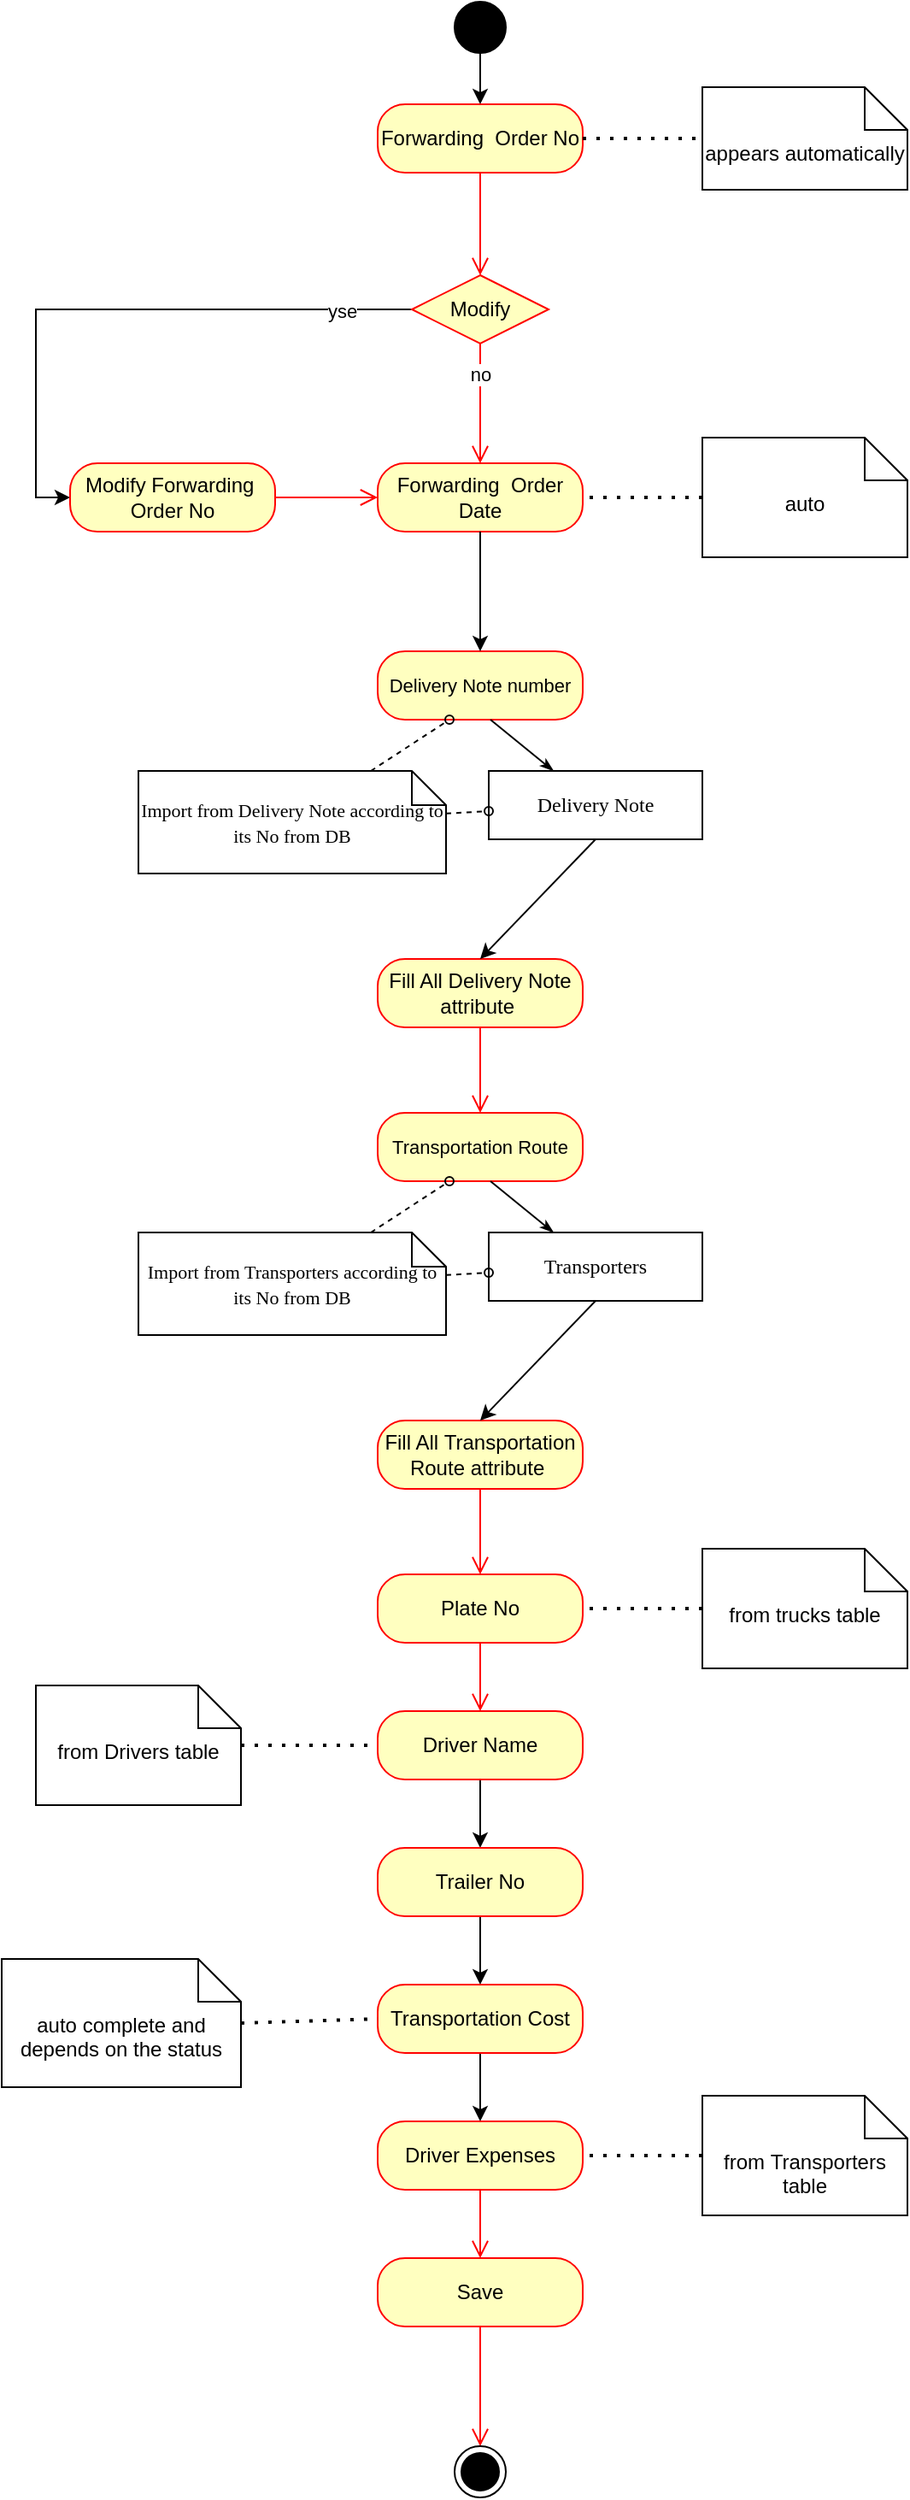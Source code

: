<mxfile version="21.6.6" type="github">
  <diagram name="Page-1" id="gfGlwEMGmDlHoKh-awRl">
    <mxGraphModel dx="1259" dy="666" grid="1" gridSize="10" guides="1" tooltips="1" connect="1" arrows="1" fold="1" page="1" pageScale="1" pageWidth="850" pageHeight="1100" math="0" shadow="0">
      <root>
        <mxCell id="0" />
        <mxCell id="1" parent="0" />
        <mxCell id="BUs_5w1TpyVjr6DcVBMl-1" value="" style="edgeStyle=orthogonalEdgeStyle;rounded=0;orthogonalLoop=1;jettySize=auto;html=1;" parent="1" source="BUs_5w1TpyVjr6DcVBMl-2" target="BUs_5w1TpyVjr6DcVBMl-3" edge="1">
          <mxGeometry relative="1" as="geometry" />
        </mxCell>
        <mxCell id="BUs_5w1TpyVjr6DcVBMl-2" value="" style="ellipse;fillColor=strokeColor;html=1;" parent="1" vertex="1">
          <mxGeometry x="405" y="20" width="30" height="30" as="geometry" />
        </mxCell>
        <mxCell id="BUs_5w1TpyVjr6DcVBMl-3" value="Forwarding&amp;nbsp; Order No" style="rounded=1;whiteSpace=wrap;html=1;arcSize=40;fontColor=#000000;fillColor=#ffffc0;strokeColor=#ff0000;" parent="1" vertex="1">
          <mxGeometry x="360" y="80" width="120" height="40" as="geometry" />
        </mxCell>
        <mxCell id="BUs_5w1TpyVjr6DcVBMl-4" value="" style="edgeStyle=orthogonalEdgeStyle;html=1;verticalAlign=bottom;endArrow=open;endSize=8;strokeColor=#ff0000;rounded=0;entryX=0.5;entryY=0;entryDx=0;entryDy=0;" parent="1" source="BUs_5w1TpyVjr6DcVBMl-3" target="BUs_5w1TpyVjr6DcVBMl-10" edge="1">
          <mxGeometry relative="1" as="geometry">
            <mxPoint x="425" y="180" as="targetPoint" />
          </mxGeometry>
        </mxCell>
        <mxCell id="BUs_5w1TpyVjr6DcVBMl-5" value="Forwarding&amp;nbsp; Order Date" style="rounded=1;whiteSpace=wrap;html=1;arcSize=40;fontColor=#000000;fillColor=#ffffc0;strokeColor=#ff0000;" parent="1" vertex="1">
          <mxGeometry x="360" y="290" width="120" height="40" as="geometry" />
        </mxCell>
        <mxCell id="BUs_5w1TpyVjr6DcVBMl-6" value="appears automatically" style="shape=note2;boundedLbl=1;whiteSpace=wrap;html=1;size=25;verticalAlign=top;align=center;" parent="1" vertex="1">
          <mxGeometry x="550" y="70" width="120" height="60" as="geometry" />
        </mxCell>
        <mxCell id="BUs_5w1TpyVjr6DcVBMl-7" value="" style="endArrow=none;dashed=1;html=1;dashPattern=1 3;strokeWidth=2;rounded=0;entryX=0;entryY=0.5;entryDx=0;entryDy=0;entryPerimeter=0;exitX=1;exitY=0.5;exitDx=0;exitDy=0;" parent="1" source="BUs_5w1TpyVjr6DcVBMl-3" target="BUs_5w1TpyVjr6DcVBMl-6" edge="1">
          <mxGeometry width="50" height="50" relative="1" as="geometry">
            <mxPoint x="500" y="250" as="sourcePoint" />
            <mxPoint x="550" y="200" as="targetPoint" />
          </mxGeometry>
        </mxCell>
        <mxCell id="BUs_5w1TpyVjr6DcVBMl-8" value="" style="edgeStyle=orthogonalEdgeStyle;rounded=0;orthogonalLoop=1;jettySize=auto;html=1;entryX=0;entryY=0.5;entryDx=0;entryDy=0;" parent="1" source="BUs_5w1TpyVjr6DcVBMl-10" target="BUs_5w1TpyVjr6DcVBMl-13" edge="1">
          <mxGeometry relative="1" as="geometry">
            <mxPoint x="260" y="250" as="targetPoint" />
          </mxGeometry>
        </mxCell>
        <mxCell id="BUs_5w1TpyVjr6DcVBMl-9" value="yse" style="edgeLabel;html=1;align=center;verticalAlign=middle;resizable=0;points=[];" parent="BUs_5w1TpyVjr6DcVBMl-8" vertex="1" connectable="0">
          <mxGeometry x="-0.763" y="1" relative="1" as="geometry">
            <mxPoint as="offset" />
          </mxGeometry>
        </mxCell>
        <mxCell id="BUs_5w1TpyVjr6DcVBMl-10" value="Modify" style="rhombus;whiteSpace=wrap;html=1;fontColor=#000000;fillColor=#ffffc0;strokeColor=#ff0000;" parent="1" vertex="1">
          <mxGeometry x="380" y="180" width="80" height="40" as="geometry" />
        </mxCell>
        <mxCell id="BUs_5w1TpyVjr6DcVBMl-11" value="" style="edgeStyle=orthogonalEdgeStyle;html=1;align=left;verticalAlign=bottom;endArrow=open;endSize=8;strokeColor=#ff0000;rounded=0;entryX=0.5;entryY=0;entryDx=0;entryDy=0;exitX=0.5;exitY=1;exitDx=0;exitDy=0;" parent="1" source="BUs_5w1TpyVjr6DcVBMl-10" target="BUs_5w1TpyVjr6DcVBMl-5" edge="1">
          <mxGeometry x="-1" relative="1" as="geometry">
            <mxPoint x="100" y="220" as="targetPoint" />
            <mxPoint x="380" y="230" as="sourcePoint" />
          </mxGeometry>
        </mxCell>
        <mxCell id="BUs_5w1TpyVjr6DcVBMl-12" value="no" style="edgeLabel;html=1;align=center;verticalAlign=middle;resizable=0;points=[];" parent="BUs_5w1TpyVjr6DcVBMl-11" vertex="1" connectable="0">
          <mxGeometry x="-0.498" relative="1" as="geometry">
            <mxPoint as="offset" />
          </mxGeometry>
        </mxCell>
        <mxCell id="BUs_5w1TpyVjr6DcVBMl-13" value="Modify Forwarding&amp;nbsp; Order No" style="rounded=1;whiteSpace=wrap;html=1;arcSize=40;fontColor=#000000;fillColor=#ffffc0;strokeColor=#ff0000;" parent="1" vertex="1">
          <mxGeometry x="180" y="290" width="120" height="40" as="geometry" />
        </mxCell>
        <mxCell id="BUs_5w1TpyVjr6DcVBMl-14" value="" style="edgeStyle=orthogonalEdgeStyle;html=1;verticalAlign=bottom;endArrow=open;endSize=8;strokeColor=#ff0000;rounded=0;entryX=0;entryY=0.5;entryDx=0;entryDy=0;" parent="1" source="BUs_5w1TpyVjr6DcVBMl-13" target="BUs_5w1TpyVjr6DcVBMl-5" edge="1">
          <mxGeometry relative="1" as="geometry">
            <mxPoint x="160" y="370" as="targetPoint" />
          </mxGeometry>
        </mxCell>
        <mxCell id="BUs_5w1TpyVjr6DcVBMl-15" value="auto" style="shape=note2;boundedLbl=1;whiteSpace=wrap;html=1;size=25;verticalAlign=top;align=center;" parent="1" vertex="1">
          <mxGeometry x="550" y="275" width="120" height="70" as="geometry" />
        </mxCell>
        <mxCell id="BUs_5w1TpyVjr6DcVBMl-16" value="" style="endArrow=none;dashed=1;html=1;dashPattern=1 3;strokeWidth=2;rounded=0;entryX=1;entryY=0.5;entryDx=0;entryDy=0;exitX=0;exitY=0.5;exitDx=0;exitDy=0;exitPerimeter=0;" parent="1" source="BUs_5w1TpyVjr6DcVBMl-15" target="BUs_5w1TpyVjr6DcVBMl-5" edge="1">
          <mxGeometry width="50" height="50" relative="1" as="geometry">
            <mxPoint x="400" y="340" as="sourcePoint" />
            <mxPoint x="450" y="290" as="targetPoint" />
          </mxGeometry>
        </mxCell>
        <mxCell id="BUs_5w1TpyVjr6DcVBMl-19" value="&lt;font style=&quot;font-size: 11px;&quot;&gt;Delivery Note number&lt;/font&gt;" style="rounded=1;whiteSpace=wrap;html=1;arcSize=40;fontColor=#000000;fillColor=#ffffc0;strokeColor=#ff0000;" parent="1" vertex="1">
          <mxGeometry x="360" y="400" width="120" height="40" as="geometry" />
        </mxCell>
        <mxCell id="BUs_5w1TpyVjr6DcVBMl-20" style="edgeStyle=none;rounded=0;html=1;labelBackgroundColor=none;startArrow=none;startFill=0;startSize=5;endArrow=classicThin;endFill=1;endSize=5;jettySize=auto;orthogonalLoop=1;strokeWidth=1;fontFamily=Verdana;fontSize=12" parent="1" target="BUs_5w1TpyVjr6DcVBMl-21" edge="1">
          <mxGeometry relative="1" as="geometry">
            <mxPoint x="426" y="440" as="sourcePoint" />
          </mxGeometry>
        </mxCell>
        <mxCell id="BUs_5w1TpyVjr6DcVBMl-21" value="Delivery Note" style="rounded=0;whiteSpace=wrap;html=1;shadow=0;comic=0;labelBackgroundColor=none;strokeWidth=1;fontFamily=Verdana;fontSize=12;align=center;arcSize=50;" parent="1" vertex="1">
          <mxGeometry x="425" y="470" width="125" height="40" as="geometry" />
        </mxCell>
        <mxCell id="BUs_5w1TpyVjr6DcVBMl-22" style="edgeStyle=none;rounded=0;html=1;dashed=1;labelBackgroundColor=none;startArrow=none;startFill=0;startSize=5;endArrow=oval;endFill=0;endSize=5;jettySize=auto;orthogonalLoop=1;strokeWidth=1;fontFamily=Verdana;fontSize=12" parent="1" source="BUs_5w1TpyVjr6DcVBMl-24" edge="1">
          <mxGeometry relative="1" as="geometry">
            <mxPoint x="402" y="440" as="targetPoint" />
          </mxGeometry>
        </mxCell>
        <mxCell id="BUs_5w1TpyVjr6DcVBMl-23" style="edgeStyle=none;rounded=0;html=1;dashed=1;labelBackgroundColor=none;startArrow=none;startFill=0;startSize=5;endArrow=oval;endFill=0;endSize=5;jettySize=auto;orthogonalLoop=1;strokeWidth=1;fontFamily=Verdana;fontSize=12" parent="1" source="BUs_5w1TpyVjr6DcVBMl-24" target="BUs_5w1TpyVjr6DcVBMl-21" edge="1">
          <mxGeometry relative="1" as="geometry" />
        </mxCell>
        <mxCell id="BUs_5w1TpyVjr6DcVBMl-24" value="&lt;font style=&quot;font-size: 11px;&quot;&gt;Import from Delivery Note according to its No from DB&lt;/font&gt;" style="shape=note;whiteSpace=wrap;html=1;rounded=0;shadow=0;comic=0;labelBackgroundColor=none;strokeWidth=1;fontFamily=Verdana;fontSize=12;align=center;size=20;" parent="1" vertex="1">
          <mxGeometry x="220" y="470" width="180" height="60" as="geometry" />
        </mxCell>
        <mxCell id="BUs_5w1TpyVjr6DcVBMl-25" value="" style="endArrow=classic;html=1;rounded=0;exitX=0.5;exitY=1;exitDx=0;exitDy=0;entryX=0.5;entryY=0;entryDx=0;entryDy=0;" parent="1" source="BUs_5w1TpyVjr6DcVBMl-5" target="BUs_5w1TpyVjr6DcVBMl-19" edge="1">
          <mxGeometry width="50" height="50" relative="1" as="geometry">
            <mxPoint x="400" y="420" as="sourcePoint" />
            <mxPoint x="450" y="370" as="targetPoint" />
          </mxGeometry>
        </mxCell>
        <mxCell id="BUs_5w1TpyVjr6DcVBMl-26" value="Fill All&amp;nbsp;Delivery Note attribute&amp;nbsp;" style="rounded=1;whiteSpace=wrap;html=1;arcSize=40;fontColor=#000000;fillColor=#ffffc0;strokeColor=#ff0000;" parent="1" vertex="1">
          <mxGeometry x="360" y="580" width="120" height="40" as="geometry" />
        </mxCell>
        <mxCell id="BUs_5w1TpyVjr6DcVBMl-27" value="" style="edgeStyle=orthogonalEdgeStyle;html=1;verticalAlign=bottom;endArrow=open;endSize=8;strokeColor=#ff0000;rounded=0;entryX=0.5;entryY=0;entryDx=0;entryDy=0;" parent="1" source="BUs_5w1TpyVjr6DcVBMl-26" target="BUs_5w1TpyVjr6DcVBMl-29" edge="1">
          <mxGeometry relative="1" as="geometry">
            <mxPoint x="420" y="680" as="targetPoint" />
          </mxGeometry>
        </mxCell>
        <mxCell id="BUs_5w1TpyVjr6DcVBMl-28" value="" style="endArrow=classic;html=1;rounded=0;exitX=0.5;exitY=1;exitDx=0;exitDy=0;entryX=0.5;entryY=0;entryDx=0;entryDy=0;" parent="1" source="BUs_5w1TpyVjr6DcVBMl-21" target="BUs_5w1TpyVjr6DcVBMl-26" edge="1">
          <mxGeometry width="50" height="50" relative="1" as="geometry">
            <mxPoint x="400" y="600" as="sourcePoint" />
            <mxPoint x="450" y="550" as="targetPoint" />
          </mxGeometry>
        </mxCell>
        <mxCell id="BUs_5w1TpyVjr6DcVBMl-29" value="&lt;font style=&quot;font-size: 11px;&quot;&gt;Transportation Route&lt;/font&gt;" style="rounded=1;whiteSpace=wrap;html=1;arcSize=40;fontColor=#000000;fillColor=#ffffc0;strokeColor=#ff0000;" parent="1" vertex="1">
          <mxGeometry x="360" y="670" width="120" height="40" as="geometry" />
        </mxCell>
        <mxCell id="BUs_5w1TpyVjr6DcVBMl-30" style="edgeStyle=none;rounded=0;html=1;labelBackgroundColor=none;startArrow=none;startFill=0;startSize=5;endArrow=classicThin;endFill=1;endSize=5;jettySize=auto;orthogonalLoop=1;strokeWidth=1;fontFamily=Verdana;fontSize=12" parent="1" target="BUs_5w1TpyVjr6DcVBMl-31" edge="1">
          <mxGeometry relative="1" as="geometry">
            <mxPoint x="426" y="710" as="sourcePoint" />
          </mxGeometry>
        </mxCell>
        <mxCell id="BUs_5w1TpyVjr6DcVBMl-31" value="Transporters" style="rounded=0;whiteSpace=wrap;html=1;shadow=0;comic=0;labelBackgroundColor=none;strokeWidth=1;fontFamily=Verdana;fontSize=12;align=center;arcSize=50;" parent="1" vertex="1">
          <mxGeometry x="425" y="740" width="125" height="40" as="geometry" />
        </mxCell>
        <mxCell id="BUs_5w1TpyVjr6DcVBMl-32" style="edgeStyle=none;rounded=0;html=1;dashed=1;labelBackgroundColor=none;startArrow=none;startFill=0;startSize=5;endArrow=oval;endFill=0;endSize=5;jettySize=auto;orthogonalLoop=1;strokeWidth=1;fontFamily=Verdana;fontSize=12" parent="1" source="BUs_5w1TpyVjr6DcVBMl-34" edge="1">
          <mxGeometry relative="1" as="geometry">
            <mxPoint x="402" y="710" as="targetPoint" />
          </mxGeometry>
        </mxCell>
        <mxCell id="BUs_5w1TpyVjr6DcVBMl-33" style="edgeStyle=none;rounded=0;html=1;dashed=1;labelBackgroundColor=none;startArrow=none;startFill=0;startSize=5;endArrow=oval;endFill=0;endSize=5;jettySize=auto;orthogonalLoop=1;strokeWidth=1;fontFamily=Verdana;fontSize=12" parent="1" source="BUs_5w1TpyVjr6DcVBMl-34" target="BUs_5w1TpyVjr6DcVBMl-31" edge="1">
          <mxGeometry relative="1" as="geometry" />
        </mxCell>
        <mxCell id="BUs_5w1TpyVjr6DcVBMl-34" value="&lt;font style=&quot;font-size: 11px;&quot;&gt;Import from Transporters according to its No from DB&lt;/font&gt;" style="shape=note;whiteSpace=wrap;html=1;rounded=0;shadow=0;comic=0;labelBackgroundColor=none;strokeWidth=1;fontFamily=Verdana;fontSize=12;align=center;size=20;" parent="1" vertex="1">
          <mxGeometry x="220" y="740" width="180" height="60" as="geometry" />
        </mxCell>
        <mxCell id="BUs_5w1TpyVjr6DcVBMl-36" value="Fill All&amp;nbsp;Transportation Route attribute&amp;nbsp;" style="rounded=1;whiteSpace=wrap;html=1;arcSize=40;fontColor=#000000;fillColor=#ffffc0;strokeColor=#ff0000;" parent="1" vertex="1">
          <mxGeometry x="360" y="850" width="120" height="40" as="geometry" />
        </mxCell>
        <mxCell id="BUs_5w1TpyVjr6DcVBMl-37" value="" style="edgeStyle=orthogonalEdgeStyle;html=1;verticalAlign=bottom;endArrow=open;endSize=8;strokeColor=#ff0000;rounded=0;entryX=0.5;entryY=0;entryDx=0;entryDy=0;" parent="1" source="BUs_5w1TpyVjr6DcVBMl-36" target="BUs_5w1TpyVjr6DcVBMl-39" edge="1">
          <mxGeometry relative="1" as="geometry">
            <mxPoint x="420" y="950" as="targetPoint" />
          </mxGeometry>
        </mxCell>
        <mxCell id="BUs_5w1TpyVjr6DcVBMl-38" value="" style="endArrow=classic;html=1;rounded=0;exitX=0.5;exitY=1;exitDx=0;exitDy=0;entryX=0.5;entryY=0;entryDx=0;entryDy=0;" parent="1" source="BUs_5w1TpyVjr6DcVBMl-31" target="BUs_5w1TpyVjr6DcVBMl-36" edge="1">
          <mxGeometry width="50" height="50" relative="1" as="geometry">
            <mxPoint x="400" y="870" as="sourcePoint" />
            <mxPoint x="450" y="820" as="targetPoint" />
          </mxGeometry>
        </mxCell>
        <mxCell id="BUs_5w1TpyVjr6DcVBMl-39" value="Plate No" style="rounded=1;whiteSpace=wrap;html=1;arcSize=40;fontColor=#000000;fillColor=#ffffc0;strokeColor=#ff0000;" parent="1" vertex="1">
          <mxGeometry x="360" y="940" width="120" height="40" as="geometry" />
        </mxCell>
        <mxCell id="BUs_5w1TpyVjr6DcVBMl-40" value="" style="edgeStyle=orthogonalEdgeStyle;html=1;verticalAlign=bottom;endArrow=open;endSize=8;strokeColor=#ff0000;rounded=0;" parent="1" source="BUs_5w1TpyVjr6DcVBMl-39" target="BUs_5w1TpyVjr6DcVBMl-42" edge="1">
          <mxGeometry relative="1" as="geometry">
            <mxPoint x="420" y="1080" as="targetPoint" />
          </mxGeometry>
        </mxCell>
        <mxCell id="BUs_5w1TpyVjr6DcVBMl-44" value="" style="edgeStyle=orthogonalEdgeStyle;rounded=0;orthogonalLoop=1;jettySize=auto;html=1;" parent="1" source="BUs_5w1TpyVjr6DcVBMl-42" target="BUs_5w1TpyVjr6DcVBMl-43" edge="1">
          <mxGeometry relative="1" as="geometry" />
        </mxCell>
        <mxCell id="BUs_5w1TpyVjr6DcVBMl-42" value="Driver Name" style="rounded=1;whiteSpace=wrap;html=1;arcSize=40;fontColor=#000000;fillColor=#ffffc0;strokeColor=#ff0000;" parent="1" vertex="1">
          <mxGeometry x="360" y="1020" width="120" height="40" as="geometry" />
        </mxCell>
        <mxCell id="BUs_5w1TpyVjr6DcVBMl-46" value="" style="edgeStyle=orthogonalEdgeStyle;rounded=0;orthogonalLoop=1;jettySize=auto;html=1;" parent="1" source="BUs_5w1TpyVjr6DcVBMl-43" target="BUs_5w1TpyVjr6DcVBMl-45" edge="1">
          <mxGeometry relative="1" as="geometry" />
        </mxCell>
        <mxCell id="BUs_5w1TpyVjr6DcVBMl-43" value="Trailer No" style="rounded=1;whiteSpace=wrap;html=1;arcSize=40;fontColor=#000000;fillColor=#ffffc0;strokeColor=#ff0000;" parent="1" vertex="1">
          <mxGeometry x="360" y="1100" width="120" height="40" as="geometry" />
        </mxCell>
        <mxCell id="BUs_5w1TpyVjr6DcVBMl-57" value="" style="edgeStyle=orthogonalEdgeStyle;rounded=0;orthogonalLoop=1;jettySize=auto;html=1;" parent="1" source="BUs_5w1TpyVjr6DcVBMl-45" target="BUs_5w1TpyVjr6DcVBMl-55" edge="1">
          <mxGeometry relative="1" as="geometry" />
        </mxCell>
        <mxCell id="BUs_5w1TpyVjr6DcVBMl-45" value="Transportation Cost" style="rounded=1;whiteSpace=wrap;html=1;arcSize=40;fontColor=#000000;fillColor=#ffffc0;strokeColor=#ff0000;" parent="1" vertex="1">
          <mxGeometry x="360" y="1180" width="120" height="40" as="geometry" />
        </mxCell>
        <mxCell id="BUs_5w1TpyVjr6DcVBMl-47" value="from Drivers table" style="shape=note2;boundedLbl=1;whiteSpace=wrap;html=1;size=25;verticalAlign=top;align=center;" parent="1" vertex="1">
          <mxGeometry x="160" y="1005" width="120" height="70" as="geometry" />
        </mxCell>
        <mxCell id="BUs_5w1TpyVjr6DcVBMl-48" value="" style="endArrow=none;dashed=1;html=1;dashPattern=1 3;strokeWidth=2;rounded=0;entryX=0;entryY=0.5;entryDx=0;entryDy=0;exitX=1;exitY=0.5;exitDx=0;exitDy=0;exitPerimeter=0;" parent="1" source="BUs_5w1TpyVjr6DcVBMl-47" target="BUs_5w1TpyVjr6DcVBMl-42" edge="1">
          <mxGeometry width="50" height="50" relative="1" as="geometry">
            <mxPoint x="30" y="1070" as="sourcePoint" />
            <mxPoint x="110" y="1040" as="targetPoint" />
          </mxGeometry>
        </mxCell>
        <mxCell id="BUs_5w1TpyVjr6DcVBMl-49" value="from&amp;nbsp;Transporters table" style="shape=note2;boundedLbl=1;whiteSpace=wrap;html=1;size=25;verticalAlign=top;align=center;" parent="1" vertex="1">
          <mxGeometry x="550" y="1245" width="120" height="70" as="geometry" />
        </mxCell>
        <mxCell id="BUs_5w1TpyVjr6DcVBMl-50" value="" style="endArrow=none;dashed=1;html=1;dashPattern=1 3;strokeWidth=2;rounded=0;entryX=1;entryY=0.5;entryDx=0;entryDy=0;exitX=0;exitY=0.5;exitDx=0;exitDy=0;exitPerimeter=0;" parent="1" source="BUs_5w1TpyVjr6DcVBMl-49" edge="1">
          <mxGeometry width="50" height="50" relative="1" as="geometry">
            <mxPoint x="400" y="1310" as="sourcePoint" />
            <mxPoint x="480" y="1280" as="targetPoint" />
          </mxGeometry>
        </mxCell>
        <mxCell id="BUs_5w1TpyVjr6DcVBMl-51" value="from trucks table" style="shape=note2;boundedLbl=1;whiteSpace=wrap;html=1;size=25;verticalAlign=top;align=center;" parent="1" vertex="1">
          <mxGeometry x="550" y="925" width="120" height="70" as="geometry" />
        </mxCell>
        <mxCell id="BUs_5w1TpyVjr6DcVBMl-52" value="" style="endArrow=none;dashed=1;html=1;dashPattern=1 3;strokeWidth=2;rounded=0;entryX=1;entryY=0.5;entryDx=0;entryDy=0;exitX=0;exitY=0.5;exitDx=0;exitDy=0;exitPerimeter=0;" parent="1" source="BUs_5w1TpyVjr6DcVBMl-51" edge="1">
          <mxGeometry width="50" height="50" relative="1" as="geometry">
            <mxPoint x="400" y="990" as="sourcePoint" />
            <mxPoint x="480" y="960" as="targetPoint" />
          </mxGeometry>
        </mxCell>
        <mxCell id="BUs_5w1TpyVjr6DcVBMl-53" value="auto complete and depends on the status" style="shape=note2;boundedLbl=1;whiteSpace=wrap;html=1;size=25;verticalAlign=top;align=center;" parent="1" vertex="1">
          <mxGeometry x="140" y="1165" width="140" height="75" as="geometry" />
        </mxCell>
        <mxCell id="BUs_5w1TpyVjr6DcVBMl-54" value="" style="endArrow=none;dashed=1;html=1;dashPattern=1 3;strokeWidth=2;rounded=0;entryX=0;entryY=0.5;entryDx=0;entryDy=0;exitX=1;exitY=0.5;exitDx=0;exitDy=0;exitPerimeter=0;" parent="1" source="BUs_5w1TpyVjr6DcVBMl-53" edge="1">
          <mxGeometry width="50" height="50" relative="1" as="geometry">
            <mxPoint x="30" y="1230" as="sourcePoint" />
            <mxPoint x="360" y="1200" as="targetPoint" />
          </mxGeometry>
        </mxCell>
        <mxCell id="BUs_5w1TpyVjr6DcVBMl-55" value="Driver Expenses" style="rounded=1;whiteSpace=wrap;html=1;arcSize=40;fontColor=#000000;fillColor=#ffffc0;strokeColor=#ff0000;" parent="1" vertex="1">
          <mxGeometry x="360" y="1260" width="120" height="40" as="geometry" />
        </mxCell>
        <mxCell id="BUs_5w1TpyVjr6DcVBMl-56" value="" style="edgeStyle=orthogonalEdgeStyle;html=1;verticalAlign=bottom;endArrow=open;endSize=8;strokeColor=#ff0000;rounded=0;entryX=0.5;entryY=0;entryDx=0;entryDy=0;" parent="1" source="BUs_5w1TpyVjr6DcVBMl-55" target="BUs_5w1TpyVjr6DcVBMl-58" edge="1">
          <mxGeometry relative="1" as="geometry">
            <mxPoint x="420" y="1350" as="targetPoint" />
          </mxGeometry>
        </mxCell>
        <mxCell id="BUs_5w1TpyVjr6DcVBMl-58" value="Save" style="rounded=1;whiteSpace=wrap;html=1;arcSize=40;fontColor=#000000;fillColor=#ffffc0;strokeColor=#ff0000;" parent="1" vertex="1">
          <mxGeometry x="360" y="1340" width="120" height="40" as="geometry" />
        </mxCell>
        <mxCell id="BUs_5w1TpyVjr6DcVBMl-59" value="" style="edgeStyle=orthogonalEdgeStyle;html=1;verticalAlign=bottom;endArrow=open;endSize=8;strokeColor=#ff0000;rounded=0;entryX=0.5;entryY=0;entryDx=0;entryDy=0;" parent="1" source="BUs_5w1TpyVjr6DcVBMl-58" target="BUs_5w1TpyVjr6DcVBMl-60" edge="1">
          <mxGeometry relative="1" as="geometry">
            <mxPoint x="420" y="1460" as="targetPoint" />
          </mxGeometry>
        </mxCell>
        <mxCell id="BUs_5w1TpyVjr6DcVBMl-60" value="" style="ellipse;html=1;shape=endState;fillColor=strokeColor;" parent="1" vertex="1">
          <mxGeometry x="405" y="1450" width="30" height="30" as="geometry" />
        </mxCell>
      </root>
    </mxGraphModel>
  </diagram>
</mxfile>
